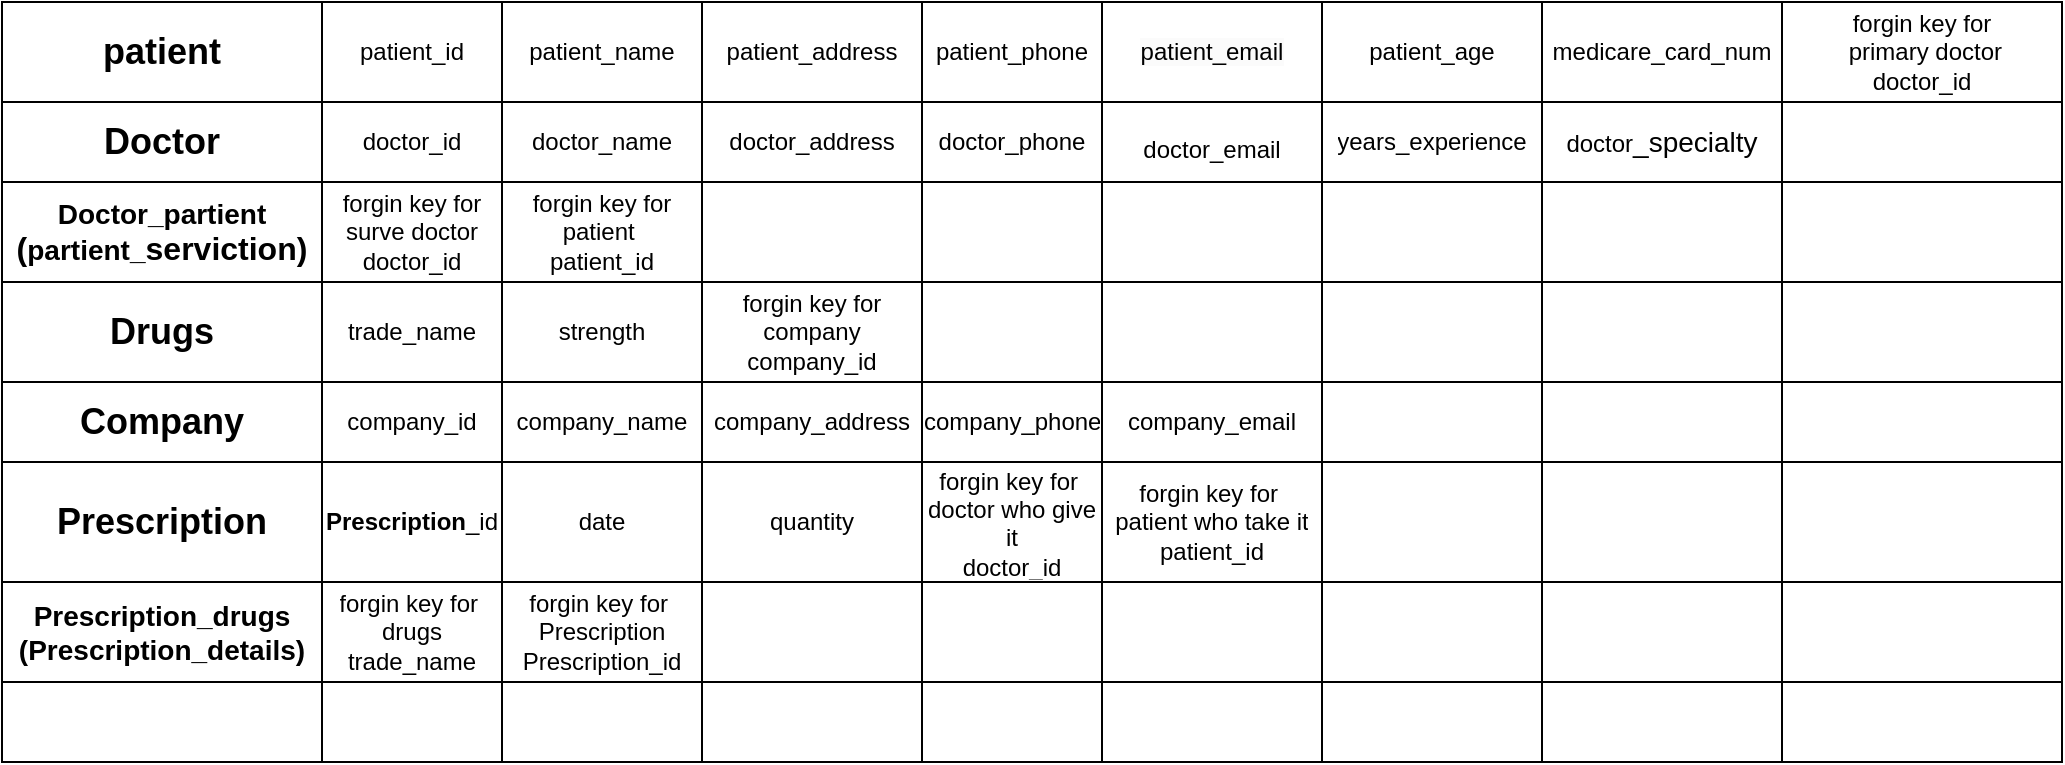 <mxfile version="24.7.10">
  <diagram name="Page-1" id="PJ_dGyBnyn_0N9HhRLzp">
    <mxGraphModel dx="1970" dy="434" grid="1" gridSize="10" guides="1" tooltips="1" connect="1" arrows="1" fold="1" page="1" pageScale="1" pageWidth="850" pageHeight="1100" math="0" shadow="0">
      <root>
        <mxCell id="0" />
        <mxCell id="1" parent="0" />
        <mxCell id="E-A1h94V2T_vc9YKNtst-1" value="" style="shape=table;startSize=0;container=1;collapsible=0;childLayout=tableLayout;" vertex="1" parent="1">
          <mxGeometry x="-90" y="110" width="1030" height="380" as="geometry" />
        </mxCell>
        <mxCell id="E-A1h94V2T_vc9YKNtst-2" value="" style="shape=tableRow;horizontal=0;startSize=0;swimlaneHead=0;swimlaneBody=0;strokeColor=inherit;top=0;left=0;bottom=0;right=0;collapsible=0;dropTarget=0;fillColor=none;points=[[0,0.5],[1,0.5]];portConstraint=eastwest;" vertex="1" parent="E-A1h94V2T_vc9YKNtst-1">
          <mxGeometry width="1030" height="50" as="geometry" />
        </mxCell>
        <mxCell id="E-A1h94V2T_vc9YKNtst-3" value="&lt;b&gt;&lt;font style=&quot;font-size: 18px;&quot;&gt;patient&lt;/font&gt;&lt;/b&gt;" style="shape=partialRectangle;html=1;whiteSpace=wrap;connectable=0;strokeColor=inherit;overflow=hidden;fillColor=none;top=0;left=0;bottom=0;right=0;pointerEvents=1;" vertex="1" parent="E-A1h94V2T_vc9YKNtst-2">
          <mxGeometry width="160" height="50" as="geometry">
            <mxRectangle width="160" height="50" as="alternateBounds" />
          </mxGeometry>
        </mxCell>
        <mxCell id="E-A1h94V2T_vc9YKNtst-4" value="patient_id" style="shape=partialRectangle;html=1;whiteSpace=wrap;connectable=0;strokeColor=inherit;overflow=hidden;fillColor=none;top=0;left=0;bottom=0;right=0;pointerEvents=1;" vertex="1" parent="E-A1h94V2T_vc9YKNtst-2">
          <mxGeometry x="160" width="90" height="50" as="geometry">
            <mxRectangle width="90" height="50" as="alternateBounds" />
          </mxGeometry>
        </mxCell>
        <mxCell id="E-A1h94V2T_vc9YKNtst-5" value="patient_name" style="shape=partialRectangle;html=1;whiteSpace=wrap;connectable=0;strokeColor=inherit;overflow=hidden;fillColor=none;top=0;left=0;bottom=0;right=0;pointerEvents=1;" vertex="1" parent="E-A1h94V2T_vc9YKNtst-2">
          <mxGeometry x="250" width="100" height="50" as="geometry">
            <mxRectangle width="100" height="50" as="alternateBounds" />
          </mxGeometry>
        </mxCell>
        <mxCell id="E-A1h94V2T_vc9YKNtst-6" value="patient_address" style="shape=partialRectangle;html=1;whiteSpace=wrap;connectable=0;strokeColor=inherit;overflow=hidden;fillColor=none;top=0;left=0;bottom=0;right=0;pointerEvents=1;" vertex="1" parent="E-A1h94V2T_vc9YKNtst-2">
          <mxGeometry x="350" width="110" height="50" as="geometry">
            <mxRectangle width="110" height="50" as="alternateBounds" />
          </mxGeometry>
        </mxCell>
        <mxCell id="E-A1h94V2T_vc9YKNtst-7" value="&lt;font style=&quot;font-size: 12px;&quot;&gt;patient_phone&lt;/font&gt;" style="shape=partialRectangle;html=1;whiteSpace=wrap;connectable=0;strokeColor=inherit;overflow=hidden;fillColor=none;top=0;left=0;bottom=0;right=0;pointerEvents=1;" vertex="1" parent="E-A1h94V2T_vc9YKNtst-2">
          <mxGeometry x="460" width="90" height="50" as="geometry">
            <mxRectangle width="90" height="50" as="alternateBounds" />
          </mxGeometry>
        </mxCell>
        <mxCell id="E-A1h94V2T_vc9YKNtst-8" value="&lt;div&gt;&lt;span style=&quot;color: rgb(0, 0, 0); font-family: Helvetica; font-size: 12px; font-style: normal; font-variant-ligatures: normal; font-variant-caps: normal; font-weight: 400; letter-spacing: normal; orphans: 2; text-align: center; text-indent: 0px; text-transform: none; widows: 2; word-spacing: 0px; -webkit-text-stroke-width: 0px; white-space: normal; background-color: rgb(251, 251, 251); text-decoration-thickness: initial; text-decoration-style: initial; text-decoration-color: initial; display: inline !important; float: none;&quot;&gt;&lt;br&gt;&lt;/span&gt;&lt;/div&gt;&lt;span style=&quot;color: rgb(0, 0, 0); font-family: Helvetica; font-size: 12px; font-style: normal; font-variant-ligatures: normal; font-variant-caps: normal; font-weight: 400; letter-spacing: normal; orphans: 2; text-align: center; text-indent: 0px; text-transform: none; widows: 2; word-spacing: 0px; -webkit-text-stroke-width: 0px; white-space: normal; background-color: rgb(251, 251, 251); text-decoration-thickness: initial; text-decoration-style: initial; text-decoration-color: initial; display: inline !important; float: none;&quot;&gt;patient_email&lt;/span&gt;&lt;div&gt;&lt;br&gt;&lt;/div&gt;" style="shape=partialRectangle;html=1;whiteSpace=wrap;connectable=0;strokeColor=inherit;overflow=hidden;fillColor=none;top=0;left=0;bottom=0;right=0;pointerEvents=1;" vertex="1" parent="E-A1h94V2T_vc9YKNtst-2">
          <mxGeometry x="550" width="110" height="50" as="geometry">
            <mxRectangle width="110" height="50" as="alternateBounds" />
          </mxGeometry>
        </mxCell>
        <mxCell id="E-A1h94V2T_vc9YKNtst-9" value="patient_age" style="shape=partialRectangle;html=1;whiteSpace=wrap;connectable=0;strokeColor=inherit;overflow=hidden;fillColor=none;top=0;left=0;bottom=0;right=0;pointerEvents=1;" vertex="1" parent="E-A1h94V2T_vc9YKNtst-2">
          <mxGeometry x="660" width="110" height="50" as="geometry">
            <mxRectangle width="110" height="50" as="alternateBounds" />
          </mxGeometry>
        </mxCell>
        <mxCell id="E-A1h94V2T_vc9YKNtst-10" value="medicare_card_num" style="shape=partialRectangle;html=1;whiteSpace=wrap;connectable=0;strokeColor=inherit;overflow=hidden;fillColor=none;top=0;left=0;bottom=0;right=0;pointerEvents=1;" vertex="1" parent="E-A1h94V2T_vc9YKNtst-2">
          <mxGeometry x="770" width="120" height="50" as="geometry">
            <mxRectangle width="120" height="50" as="alternateBounds" />
          </mxGeometry>
        </mxCell>
        <mxCell id="E-A1h94V2T_vc9YKNtst-47" value="forgin key for&lt;div&gt;&amp;nbsp;primary doctor&lt;div&gt;doctor_id&lt;/div&gt;&lt;/div&gt;" style="shape=partialRectangle;html=1;whiteSpace=wrap;connectable=0;strokeColor=inherit;overflow=hidden;fillColor=none;top=0;left=0;bottom=0;right=0;pointerEvents=1;" vertex="1" parent="E-A1h94V2T_vc9YKNtst-2">
          <mxGeometry x="890" width="140" height="50" as="geometry">
            <mxRectangle width="140" height="50" as="alternateBounds" />
          </mxGeometry>
        </mxCell>
        <mxCell id="E-A1h94V2T_vc9YKNtst-11" value="" style="shape=tableRow;horizontal=0;startSize=0;swimlaneHead=0;swimlaneBody=0;strokeColor=inherit;top=0;left=0;bottom=0;right=0;collapsible=0;dropTarget=0;fillColor=none;points=[[0,0.5],[1,0.5]];portConstraint=eastwest;" vertex="1" parent="E-A1h94V2T_vc9YKNtst-1">
          <mxGeometry y="50" width="1030" height="40" as="geometry" />
        </mxCell>
        <mxCell id="E-A1h94V2T_vc9YKNtst-12" value="&lt;font style=&quot;font-size: 18px;&quot;&gt;&lt;b&gt;Doctor&lt;/b&gt;&lt;/font&gt;" style="shape=partialRectangle;html=1;whiteSpace=wrap;connectable=0;strokeColor=inherit;overflow=hidden;fillColor=none;top=0;left=0;bottom=0;right=0;pointerEvents=1;" vertex="1" parent="E-A1h94V2T_vc9YKNtst-11">
          <mxGeometry width="160" height="40" as="geometry">
            <mxRectangle width="160" height="40" as="alternateBounds" />
          </mxGeometry>
        </mxCell>
        <mxCell id="E-A1h94V2T_vc9YKNtst-13" value="doctor_id" style="shape=partialRectangle;html=1;whiteSpace=wrap;connectable=0;strokeColor=inherit;overflow=hidden;fillColor=none;top=0;left=0;bottom=0;right=0;pointerEvents=1;" vertex="1" parent="E-A1h94V2T_vc9YKNtst-11">
          <mxGeometry x="160" width="90" height="40" as="geometry">
            <mxRectangle width="90" height="40" as="alternateBounds" />
          </mxGeometry>
        </mxCell>
        <mxCell id="E-A1h94V2T_vc9YKNtst-14" value="doctor_name" style="shape=partialRectangle;html=1;whiteSpace=wrap;connectable=0;strokeColor=inherit;overflow=hidden;fillColor=none;top=0;left=0;bottom=0;right=0;pointerEvents=1;" vertex="1" parent="E-A1h94V2T_vc9YKNtst-11">
          <mxGeometry x="250" width="100" height="40" as="geometry">
            <mxRectangle width="100" height="40" as="alternateBounds" />
          </mxGeometry>
        </mxCell>
        <mxCell id="E-A1h94V2T_vc9YKNtst-15" value="doctor_address" style="shape=partialRectangle;html=1;whiteSpace=wrap;connectable=0;strokeColor=inherit;overflow=hidden;fillColor=none;top=0;left=0;bottom=0;right=0;pointerEvents=1;" vertex="1" parent="E-A1h94V2T_vc9YKNtst-11">
          <mxGeometry x="350" width="110" height="40" as="geometry">
            <mxRectangle width="110" height="40" as="alternateBounds" />
          </mxGeometry>
        </mxCell>
        <mxCell id="E-A1h94V2T_vc9YKNtst-16" value="doctor_phone" style="shape=partialRectangle;html=1;whiteSpace=wrap;connectable=0;strokeColor=inherit;overflow=hidden;fillColor=none;top=0;left=0;bottom=0;right=0;pointerEvents=1;" vertex="1" parent="E-A1h94V2T_vc9YKNtst-11">
          <mxGeometry x="460" width="90" height="40" as="geometry">
            <mxRectangle width="90" height="40" as="alternateBounds" />
          </mxGeometry>
        </mxCell>
        <mxCell id="E-A1h94V2T_vc9YKNtst-17" value="&lt;div&gt;&lt;br&gt;&lt;/div&gt;&lt;div&gt;doctor_email&lt;div&gt;&lt;br&gt;&lt;/div&gt;&lt;/div&gt;" style="shape=partialRectangle;html=1;whiteSpace=wrap;connectable=0;strokeColor=inherit;overflow=hidden;fillColor=none;top=0;left=0;bottom=0;right=0;pointerEvents=1;" vertex="1" parent="E-A1h94V2T_vc9YKNtst-11">
          <mxGeometry x="550" width="110" height="40" as="geometry">
            <mxRectangle width="110" height="40" as="alternateBounds" />
          </mxGeometry>
        </mxCell>
        <mxCell id="E-A1h94V2T_vc9YKNtst-18" value="&lt;font style=&quot;font-size: 12px;&quot;&gt;years_experience&lt;/font&gt;" style="shape=partialRectangle;html=1;whiteSpace=wrap;connectable=0;strokeColor=inherit;overflow=hidden;fillColor=none;top=0;left=0;bottom=0;right=0;pointerEvents=1;" vertex="1" parent="E-A1h94V2T_vc9YKNtst-11">
          <mxGeometry x="660" width="110" height="40" as="geometry">
            <mxRectangle width="110" height="40" as="alternateBounds" />
          </mxGeometry>
        </mxCell>
        <mxCell id="E-A1h94V2T_vc9YKNtst-19" value="doctor&lt;span style=&quot;font-size: 14px;&quot;&gt;_specialty&lt;/span&gt;" style="shape=partialRectangle;html=1;whiteSpace=wrap;connectable=0;strokeColor=inherit;overflow=hidden;fillColor=none;top=0;left=0;bottom=0;right=0;pointerEvents=1;" vertex="1" parent="E-A1h94V2T_vc9YKNtst-11">
          <mxGeometry x="770" width="120" height="40" as="geometry">
            <mxRectangle width="120" height="40" as="alternateBounds" />
          </mxGeometry>
        </mxCell>
        <mxCell id="E-A1h94V2T_vc9YKNtst-48" style="shape=partialRectangle;html=1;whiteSpace=wrap;connectable=0;strokeColor=inherit;overflow=hidden;fillColor=none;top=0;left=0;bottom=0;right=0;pointerEvents=1;" vertex="1" parent="E-A1h94V2T_vc9YKNtst-11">
          <mxGeometry x="890" width="140" height="40" as="geometry">
            <mxRectangle width="140" height="40" as="alternateBounds" />
          </mxGeometry>
        </mxCell>
        <mxCell id="E-A1h94V2T_vc9YKNtst-20" value="" style="shape=tableRow;horizontal=0;startSize=0;swimlaneHead=0;swimlaneBody=0;strokeColor=inherit;top=0;left=0;bottom=0;right=0;collapsible=0;dropTarget=0;fillColor=none;points=[[0,0.5],[1,0.5]];portConstraint=eastwest;" vertex="1" parent="E-A1h94V2T_vc9YKNtst-1">
          <mxGeometry y="90" width="1030" height="50" as="geometry" />
        </mxCell>
        <mxCell id="E-A1h94V2T_vc9YKNtst-21" value="&lt;font style=&quot;font-size: 14px;&quot;&gt;&lt;b&gt;Doctor_partient&lt;/b&gt;&lt;/font&gt;&lt;div&gt;&lt;font size=&quot;3&quot;&gt;&lt;b&gt;(&lt;/b&gt;&lt;/font&gt;&lt;b style=&quot;background-color: initial; font-size: 14px;&quot;&gt;partient&lt;/b&gt;&lt;b style=&quot;background-color: initial; font-size: 14px;&quot;&gt;_&lt;/b&gt;&lt;b style=&quot;background-color: initial; font-size: medium;&quot;&gt;serviction&lt;/b&gt;&lt;b style=&quot;background-color: initial; font-size: medium;&quot;&gt;)&lt;/b&gt;&lt;/div&gt;" style="shape=partialRectangle;html=1;whiteSpace=wrap;connectable=0;strokeColor=inherit;overflow=hidden;fillColor=none;top=0;left=0;bottom=0;right=0;pointerEvents=1;" vertex="1" parent="E-A1h94V2T_vc9YKNtst-20">
          <mxGeometry width="160" height="50" as="geometry">
            <mxRectangle width="160" height="50" as="alternateBounds" />
          </mxGeometry>
        </mxCell>
        <mxCell id="E-A1h94V2T_vc9YKNtst-22" value="forgin key for surve doctor&lt;div&gt;doctor_id&lt;/div&gt;" style="shape=partialRectangle;html=1;whiteSpace=wrap;connectable=0;strokeColor=inherit;overflow=hidden;fillColor=none;top=0;left=0;bottom=0;right=0;pointerEvents=1;" vertex="1" parent="E-A1h94V2T_vc9YKNtst-20">
          <mxGeometry x="160" width="90" height="50" as="geometry">
            <mxRectangle width="90" height="50" as="alternateBounds" />
          </mxGeometry>
        </mxCell>
        <mxCell id="E-A1h94V2T_vc9YKNtst-23" value="forgin key for&lt;div&gt;patient&amp;nbsp;&lt;div&gt;patient_id&lt;/div&gt;&lt;/div&gt;" style="shape=partialRectangle;html=1;whiteSpace=wrap;connectable=0;strokeColor=inherit;overflow=hidden;fillColor=none;top=0;left=0;bottom=0;right=0;pointerEvents=1;" vertex="1" parent="E-A1h94V2T_vc9YKNtst-20">
          <mxGeometry x="250" width="100" height="50" as="geometry">
            <mxRectangle width="100" height="50" as="alternateBounds" />
          </mxGeometry>
        </mxCell>
        <mxCell id="E-A1h94V2T_vc9YKNtst-24" value="" style="shape=partialRectangle;html=1;whiteSpace=wrap;connectable=0;strokeColor=inherit;overflow=hidden;fillColor=none;top=0;left=0;bottom=0;right=0;pointerEvents=1;" vertex="1" parent="E-A1h94V2T_vc9YKNtst-20">
          <mxGeometry x="350" width="110" height="50" as="geometry">
            <mxRectangle width="110" height="50" as="alternateBounds" />
          </mxGeometry>
        </mxCell>
        <mxCell id="E-A1h94V2T_vc9YKNtst-25" value="" style="shape=partialRectangle;html=1;whiteSpace=wrap;connectable=0;strokeColor=inherit;overflow=hidden;fillColor=none;top=0;left=0;bottom=0;right=0;pointerEvents=1;" vertex="1" parent="E-A1h94V2T_vc9YKNtst-20">
          <mxGeometry x="460" width="90" height="50" as="geometry">
            <mxRectangle width="90" height="50" as="alternateBounds" />
          </mxGeometry>
        </mxCell>
        <mxCell id="E-A1h94V2T_vc9YKNtst-26" value="" style="shape=partialRectangle;html=1;whiteSpace=wrap;connectable=0;strokeColor=inherit;overflow=hidden;fillColor=none;top=0;left=0;bottom=0;right=0;pointerEvents=1;" vertex="1" parent="E-A1h94V2T_vc9YKNtst-20">
          <mxGeometry x="550" width="110" height="50" as="geometry">
            <mxRectangle width="110" height="50" as="alternateBounds" />
          </mxGeometry>
        </mxCell>
        <mxCell id="E-A1h94V2T_vc9YKNtst-27" value="" style="shape=partialRectangle;html=1;whiteSpace=wrap;connectable=0;strokeColor=inherit;overflow=hidden;fillColor=none;top=0;left=0;bottom=0;right=0;pointerEvents=1;" vertex="1" parent="E-A1h94V2T_vc9YKNtst-20">
          <mxGeometry x="660" width="110" height="50" as="geometry">
            <mxRectangle width="110" height="50" as="alternateBounds" />
          </mxGeometry>
        </mxCell>
        <mxCell id="E-A1h94V2T_vc9YKNtst-28" value="" style="shape=partialRectangle;html=1;whiteSpace=wrap;connectable=0;strokeColor=inherit;overflow=hidden;fillColor=none;top=0;left=0;bottom=0;right=0;pointerEvents=1;" vertex="1" parent="E-A1h94V2T_vc9YKNtst-20">
          <mxGeometry x="770" width="120" height="50" as="geometry">
            <mxRectangle width="120" height="50" as="alternateBounds" />
          </mxGeometry>
        </mxCell>
        <mxCell id="E-A1h94V2T_vc9YKNtst-49" style="shape=partialRectangle;html=1;whiteSpace=wrap;connectable=0;strokeColor=inherit;overflow=hidden;fillColor=none;top=0;left=0;bottom=0;right=0;pointerEvents=1;" vertex="1" parent="E-A1h94V2T_vc9YKNtst-20">
          <mxGeometry x="890" width="140" height="50" as="geometry">
            <mxRectangle width="140" height="50" as="alternateBounds" />
          </mxGeometry>
        </mxCell>
        <mxCell id="E-A1h94V2T_vc9YKNtst-29" value="" style="shape=tableRow;horizontal=0;startSize=0;swimlaneHead=0;swimlaneBody=0;strokeColor=inherit;top=0;left=0;bottom=0;right=0;collapsible=0;dropTarget=0;fillColor=none;points=[[0,0.5],[1,0.5]];portConstraint=eastwest;" vertex="1" parent="E-A1h94V2T_vc9YKNtst-1">
          <mxGeometry y="140" width="1030" height="50" as="geometry" />
        </mxCell>
        <mxCell id="E-A1h94V2T_vc9YKNtst-30" value="&lt;font style=&quot;font-size: 18px;&quot;&gt;&lt;b&gt;Drugs&lt;/b&gt;&lt;/font&gt;" style="shape=partialRectangle;html=1;whiteSpace=wrap;connectable=0;strokeColor=inherit;overflow=hidden;fillColor=none;top=0;left=0;bottom=0;right=0;pointerEvents=1;" vertex="1" parent="E-A1h94V2T_vc9YKNtst-29">
          <mxGeometry width="160" height="50" as="geometry">
            <mxRectangle width="160" height="50" as="alternateBounds" />
          </mxGeometry>
        </mxCell>
        <mxCell id="E-A1h94V2T_vc9YKNtst-31" value="&lt;font style=&quot;font-size: 12px;&quot;&gt;trade_name&lt;/font&gt;" style="shape=partialRectangle;html=1;whiteSpace=wrap;connectable=0;strokeColor=inherit;overflow=hidden;fillColor=none;top=0;left=0;bottom=0;right=0;pointerEvents=1;" vertex="1" parent="E-A1h94V2T_vc9YKNtst-29">
          <mxGeometry x="160" width="90" height="50" as="geometry">
            <mxRectangle width="90" height="50" as="alternateBounds" />
          </mxGeometry>
        </mxCell>
        <mxCell id="E-A1h94V2T_vc9YKNtst-32" value="&lt;font style=&quot;font-size: 12px;&quot;&gt;strength&lt;/font&gt;" style="shape=partialRectangle;html=1;whiteSpace=wrap;connectable=0;strokeColor=inherit;overflow=hidden;fillColor=none;top=0;left=0;bottom=0;right=0;pointerEvents=1;" vertex="1" parent="E-A1h94V2T_vc9YKNtst-29">
          <mxGeometry x="250" width="100" height="50" as="geometry">
            <mxRectangle width="100" height="50" as="alternateBounds" />
          </mxGeometry>
        </mxCell>
        <mxCell id="E-A1h94V2T_vc9YKNtst-33" value="forgin key for&lt;div&gt;company&lt;div&gt;company_id&lt;br&gt;&lt;/div&gt;&lt;/div&gt;" style="shape=partialRectangle;html=1;whiteSpace=wrap;connectable=0;strokeColor=inherit;overflow=hidden;fillColor=none;top=0;left=0;bottom=0;right=0;pointerEvents=1;" vertex="1" parent="E-A1h94V2T_vc9YKNtst-29">
          <mxGeometry x="350" width="110" height="50" as="geometry">
            <mxRectangle width="110" height="50" as="alternateBounds" />
          </mxGeometry>
        </mxCell>
        <mxCell id="E-A1h94V2T_vc9YKNtst-34" value="" style="shape=partialRectangle;html=1;whiteSpace=wrap;connectable=0;strokeColor=inherit;overflow=hidden;fillColor=none;top=0;left=0;bottom=0;right=0;pointerEvents=1;" vertex="1" parent="E-A1h94V2T_vc9YKNtst-29">
          <mxGeometry x="460" width="90" height="50" as="geometry">
            <mxRectangle width="90" height="50" as="alternateBounds" />
          </mxGeometry>
        </mxCell>
        <mxCell id="E-A1h94V2T_vc9YKNtst-35" value="" style="shape=partialRectangle;html=1;whiteSpace=wrap;connectable=0;strokeColor=inherit;overflow=hidden;fillColor=none;top=0;left=0;bottom=0;right=0;pointerEvents=1;" vertex="1" parent="E-A1h94V2T_vc9YKNtst-29">
          <mxGeometry x="550" width="110" height="50" as="geometry">
            <mxRectangle width="110" height="50" as="alternateBounds" />
          </mxGeometry>
        </mxCell>
        <mxCell id="E-A1h94V2T_vc9YKNtst-36" value="" style="shape=partialRectangle;html=1;whiteSpace=wrap;connectable=0;strokeColor=inherit;overflow=hidden;fillColor=none;top=0;left=0;bottom=0;right=0;pointerEvents=1;" vertex="1" parent="E-A1h94V2T_vc9YKNtst-29">
          <mxGeometry x="660" width="110" height="50" as="geometry">
            <mxRectangle width="110" height="50" as="alternateBounds" />
          </mxGeometry>
        </mxCell>
        <mxCell id="E-A1h94V2T_vc9YKNtst-37" value="" style="shape=partialRectangle;html=1;whiteSpace=wrap;connectable=0;strokeColor=inherit;overflow=hidden;fillColor=none;top=0;left=0;bottom=0;right=0;pointerEvents=1;" vertex="1" parent="E-A1h94V2T_vc9YKNtst-29">
          <mxGeometry x="770" width="120" height="50" as="geometry">
            <mxRectangle width="120" height="50" as="alternateBounds" />
          </mxGeometry>
        </mxCell>
        <mxCell id="E-A1h94V2T_vc9YKNtst-50" style="shape=partialRectangle;html=1;whiteSpace=wrap;connectable=0;strokeColor=inherit;overflow=hidden;fillColor=none;top=0;left=0;bottom=0;right=0;pointerEvents=1;" vertex="1" parent="E-A1h94V2T_vc9YKNtst-29">
          <mxGeometry x="890" width="140" height="50" as="geometry">
            <mxRectangle width="140" height="50" as="alternateBounds" />
          </mxGeometry>
        </mxCell>
        <mxCell id="E-A1h94V2T_vc9YKNtst-62" style="shape=tableRow;horizontal=0;startSize=0;swimlaneHead=0;swimlaneBody=0;strokeColor=inherit;top=0;left=0;bottom=0;right=0;collapsible=0;dropTarget=0;fillColor=none;points=[[0,0.5],[1,0.5]];portConstraint=eastwest;" vertex="1" parent="E-A1h94V2T_vc9YKNtst-1">
          <mxGeometry y="190" width="1030" height="40" as="geometry" />
        </mxCell>
        <mxCell id="E-A1h94V2T_vc9YKNtst-63" value="&lt;span style=&quot;font-size: 18px;&quot;&gt;&lt;b&gt;Company&lt;/b&gt;&lt;/span&gt;" style="shape=partialRectangle;html=1;whiteSpace=wrap;connectable=0;strokeColor=inherit;overflow=hidden;fillColor=none;top=0;left=0;bottom=0;right=0;pointerEvents=1;" vertex="1" parent="E-A1h94V2T_vc9YKNtst-62">
          <mxGeometry width="160" height="40" as="geometry">
            <mxRectangle width="160" height="40" as="alternateBounds" />
          </mxGeometry>
        </mxCell>
        <mxCell id="E-A1h94V2T_vc9YKNtst-64" value="&lt;font style=&quot;font-size: 12px;&quot;&gt;company_id&lt;/font&gt;" style="shape=partialRectangle;html=1;whiteSpace=wrap;connectable=0;strokeColor=inherit;overflow=hidden;fillColor=none;top=0;left=0;bottom=0;right=0;pointerEvents=1;" vertex="1" parent="E-A1h94V2T_vc9YKNtst-62">
          <mxGeometry x="160" width="90" height="40" as="geometry">
            <mxRectangle width="90" height="40" as="alternateBounds" />
          </mxGeometry>
        </mxCell>
        <mxCell id="E-A1h94V2T_vc9YKNtst-65" value="&lt;font style=&quot;font-size: 12px;&quot;&gt;company_name&lt;/font&gt;" style="shape=partialRectangle;html=1;whiteSpace=wrap;connectable=0;strokeColor=inherit;overflow=hidden;fillColor=none;top=0;left=0;bottom=0;right=0;pointerEvents=1;" vertex="1" parent="E-A1h94V2T_vc9YKNtst-62">
          <mxGeometry x="250" width="100" height="40" as="geometry">
            <mxRectangle width="100" height="40" as="alternateBounds" />
          </mxGeometry>
        </mxCell>
        <mxCell id="E-A1h94V2T_vc9YKNtst-66" value="&lt;font style=&quot;font-size: 12px;&quot;&gt;company_address&lt;/font&gt;" style="shape=partialRectangle;html=1;whiteSpace=wrap;connectable=0;strokeColor=inherit;overflow=hidden;fillColor=none;top=0;left=0;bottom=0;right=0;pointerEvents=1;" vertex="1" parent="E-A1h94V2T_vc9YKNtst-62">
          <mxGeometry x="350" width="110" height="40" as="geometry">
            <mxRectangle width="110" height="40" as="alternateBounds" />
          </mxGeometry>
        </mxCell>
        <mxCell id="E-A1h94V2T_vc9YKNtst-67" value="&lt;font style=&quot;font-size: 12px;&quot;&gt;company_phone&lt;/font&gt;" style="shape=partialRectangle;html=1;whiteSpace=wrap;connectable=0;strokeColor=inherit;overflow=hidden;fillColor=none;top=0;left=0;bottom=0;right=0;pointerEvents=1;" vertex="1" parent="E-A1h94V2T_vc9YKNtst-62">
          <mxGeometry x="460" width="90" height="40" as="geometry">
            <mxRectangle width="90" height="40" as="alternateBounds" />
          </mxGeometry>
        </mxCell>
        <mxCell id="E-A1h94V2T_vc9YKNtst-68" value="&lt;font style=&quot;font-size: 12px;&quot;&gt;company_email&lt;/font&gt;" style="shape=partialRectangle;html=1;whiteSpace=wrap;connectable=0;strokeColor=inherit;overflow=hidden;fillColor=none;top=0;left=0;bottom=0;right=0;pointerEvents=1;" vertex="1" parent="E-A1h94V2T_vc9YKNtst-62">
          <mxGeometry x="550" width="110" height="40" as="geometry">
            <mxRectangle width="110" height="40" as="alternateBounds" />
          </mxGeometry>
        </mxCell>
        <mxCell id="E-A1h94V2T_vc9YKNtst-69" style="shape=partialRectangle;html=1;whiteSpace=wrap;connectable=0;strokeColor=inherit;overflow=hidden;fillColor=none;top=0;left=0;bottom=0;right=0;pointerEvents=1;" vertex="1" parent="E-A1h94V2T_vc9YKNtst-62">
          <mxGeometry x="660" width="110" height="40" as="geometry">
            <mxRectangle width="110" height="40" as="alternateBounds" />
          </mxGeometry>
        </mxCell>
        <mxCell id="E-A1h94V2T_vc9YKNtst-70" style="shape=partialRectangle;html=1;whiteSpace=wrap;connectable=0;strokeColor=inherit;overflow=hidden;fillColor=none;top=0;left=0;bottom=0;right=0;pointerEvents=1;" vertex="1" parent="E-A1h94V2T_vc9YKNtst-62">
          <mxGeometry x="770" width="120" height="40" as="geometry">
            <mxRectangle width="120" height="40" as="alternateBounds" />
          </mxGeometry>
        </mxCell>
        <mxCell id="E-A1h94V2T_vc9YKNtst-71" style="shape=partialRectangle;html=1;whiteSpace=wrap;connectable=0;strokeColor=inherit;overflow=hidden;fillColor=none;top=0;left=0;bottom=0;right=0;pointerEvents=1;" vertex="1" parent="E-A1h94V2T_vc9YKNtst-62">
          <mxGeometry x="890" width="140" height="40" as="geometry">
            <mxRectangle width="140" height="40" as="alternateBounds" />
          </mxGeometry>
        </mxCell>
        <mxCell id="E-A1h94V2T_vc9YKNtst-52" style="shape=tableRow;horizontal=0;startSize=0;swimlaneHead=0;swimlaneBody=0;strokeColor=inherit;top=0;left=0;bottom=0;right=0;collapsible=0;dropTarget=0;fillColor=none;points=[[0,0.5],[1,0.5]];portConstraint=eastwest;" vertex="1" parent="E-A1h94V2T_vc9YKNtst-1">
          <mxGeometry y="230" width="1030" height="60" as="geometry" />
        </mxCell>
        <mxCell id="E-A1h94V2T_vc9YKNtst-53" value="&lt;span style=&quot;font-size: 18px;&quot;&gt;&lt;b&gt;Prescription&lt;/b&gt;&lt;/span&gt;" style="shape=partialRectangle;html=1;whiteSpace=wrap;connectable=0;strokeColor=inherit;overflow=hidden;fillColor=none;top=0;left=0;bottom=0;right=0;pointerEvents=1;" vertex="1" parent="E-A1h94V2T_vc9YKNtst-52">
          <mxGeometry width="160" height="60" as="geometry">
            <mxRectangle width="160" height="60" as="alternateBounds" />
          </mxGeometry>
        </mxCell>
        <mxCell id="E-A1h94V2T_vc9YKNtst-54" value="&lt;font style=&quot;font-size: 12px;&quot;&gt;&lt;b style=&quot;&quot;&gt;Prescription&lt;/b&gt;_id&lt;/font&gt;" style="shape=partialRectangle;html=1;whiteSpace=wrap;connectable=0;strokeColor=inherit;overflow=hidden;fillColor=none;top=0;left=0;bottom=0;right=0;pointerEvents=1;" vertex="1" parent="E-A1h94V2T_vc9YKNtst-52">
          <mxGeometry x="160" width="90" height="60" as="geometry">
            <mxRectangle width="90" height="60" as="alternateBounds" />
          </mxGeometry>
        </mxCell>
        <mxCell id="E-A1h94V2T_vc9YKNtst-55" value="date" style="shape=partialRectangle;html=1;whiteSpace=wrap;connectable=0;strokeColor=inherit;overflow=hidden;fillColor=none;top=0;left=0;bottom=0;right=0;pointerEvents=1;" vertex="1" parent="E-A1h94V2T_vc9YKNtst-52">
          <mxGeometry x="250" width="100" height="60" as="geometry">
            <mxRectangle width="100" height="60" as="alternateBounds" />
          </mxGeometry>
        </mxCell>
        <mxCell id="E-A1h94V2T_vc9YKNtst-56" value="quantity" style="shape=partialRectangle;html=1;whiteSpace=wrap;connectable=0;strokeColor=inherit;overflow=hidden;fillColor=none;top=0;left=0;bottom=0;right=0;pointerEvents=1;" vertex="1" parent="E-A1h94V2T_vc9YKNtst-52">
          <mxGeometry x="350" width="110" height="60" as="geometry">
            <mxRectangle width="110" height="60" as="alternateBounds" />
          </mxGeometry>
        </mxCell>
        <mxCell id="E-A1h94V2T_vc9YKNtst-57" value="forgin key for&amp;nbsp;&lt;div&gt;doctor who give it&lt;div&gt;doctor_id&lt;/div&gt;&lt;/div&gt;" style="shape=partialRectangle;html=1;whiteSpace=wrap;connectable=0;strokeColor=inherit;overflow=hidden;fillColor=none;top=0;left=0;bottom=0;right=0;pointerEvents=1;" vertex="1" parent="E-A1h94V2T_vc9YKNtst-52">
          <mxGeometry x="460" width="90" height="60" as="geometry">
            <mxRectangle width="90" height="60" as="alternateBounds" />
          </mxGeometry>
        </mxCell>
        <mxCell id="E-A1h94V2T_vc9YKNtst-58" value="forgin key for&amp;nbsp;&lt;div&gt;patient who take it&lt;div&gt;patient_id&lt;br&gt;&lt;/div&gt;&lt;/div&gt;" style="shape=partialRectangle;html=1;whiteSpace=wrap;connectable=0;strokeColor=inherit;overflow=hidden;fillColor=none;top=0;left=0;bottom=0;right=0;pointerEvents=1;" vertex="1" parent="E-A1h94V2T_vc9YKNtst-52">
          <mxGeometry x="550" width="110" height="60" as="geometry">
            <mxRectangle width="110" height="60" as="alternateBounds" />
          </mxGeometry>
        </mxCell>
        <mxCell id="E-A1h94V2T_vc9YKNtst-59" style="shape=partialRectangle;html=1;whiteSpace=wrap;connectable=0;strokeColor=inherit;overflow=hidden;fillColor=none;top=0;left=0;bottom=0;right=0;pointerEvents=1;" vertex="1" parent="E-A1h94V2T_vc9YKNtst-52">
          <mxGeometry x="660" width="110" height="60" as="geometry">
            <mxRectangle width="110" height="60" as="alternateBounds" />
          </mxGeometry>
        </mxCell>
        <mxCell id="E-A1h94V2T_vc9YKNtst-60" style="shape=partialRectangle;html=1;whiteSpace=wrap;connectable=0;strokeColor=inherit;overflow=hidden;fillColor=none;top=0;left=0;bottom=0;right=0;pointerEvents=1;" vertex="1" parent="E-A1h94V2T_vc9YKNtst-52">
          <mxGeometry x="770" width="120" height="60" as="geometry">
            <mxRectangle width="120" height="60" as="alternateBounds" />
          </mxGeometry>
        </mxCell>
        <mxCell id="E-A1h94V2T_vc9YKNtst-61" style="shape=partialRectangle;html=1;whiteSpace=wrap;connectable=0;strokeColor=inherit;overflow=hidden;fillColor=none;top=0;left=0;bottom=0;right=0;pointerEvents=1;" vertex="1" parent="E-A1h94V2T_vc9YKNtst-52">
          <mxGeometry x="890" width="140" height="60" as="geometry">
            <mxRectangle width="140" height="60" as="alternateBounds" />
          </mxGeometry>
        </mxCell>
        <mxCell id="E-A1h94V2T_vc9YKNtst-38" value="" style="shape=tableRow;horizontal=0;startSize=0;swimlaneHead=0;swimlaneBody=0;strokeColor=inherit;top=0;left=0;bottom=0;right=0;collapsible=0;dropTarget=0;fillColor=none;points=[[0,0.5],[1,0.5]];portConstraint=eastwest;" vertex="1" parent="E-A1h94V2T_vc9YKNtst-1">
          <mxGeometry y="290" width="1030" height="50" as="geometry" />
        </mxCell>
        <mxCell id="E-A1h94V2T_vc9YKNtst-39" value="&lt;b style=&quot;&quot;&gt;&lt;font style=&quot;font-size: 14px;&quot;&gt;Prescription_drugs&lt;/font&gt;&lt;/b&gt;&lt;div&gt;&lt;b&gt;&lt;font style=&quot;font-size: 14px;&quot;&gt;(Prescription_details)&lt;/font&gt;&lt;/b&gt;&lt;b style=&quot;&quot;&gt;&lt;font style=&quot;font-size: 14px;&quot;&gt;&lt;br&gt;&lt;/font&gt;&lt;/b&gt;&lt;/div&gt;" style="shape=partialRectangle;html=1;whiteSpace=wrap;connectable=0;strokeColor=inherit;overflow=hidden;fillColor=none;top=0;left=0;bottom=0;right=0;pointerEvents=1;" vertex="1" parent="E-A1h94V2T_vc9YKNtst-38">
          <mxGeometry width="160" height="50" as="geometry">
            <mxRectangle width="160" height="50" as="alternateBounds" />
          </mxGeometry>
        </mxCell>
        <mxCell id="E-A1h94V2T_vc9YKNtst-40" value="forgin key for&amp;nbsp;&lt;div&gt;drugs&lt;br&gt;&lt;div&gt;trade_name&lt;br&gt;&lt;/div&gt;&lt;/div&gt;" style="shape=partialRectangle;html=1;whiteSpace=wrap;connectable=0;strokeColor=inherit;overflow=hidden;fillColor=none;top=0;left=0;bottom=0;right=0;pointerEvents=1;" vertex="1" parent="E-A1h94V2T_vc9YKNtst-38">
          <mxGeometry x="160" width="90" height="50" as="geometry">
            <mxRectangle width="90" height="50" as="alternateBounds" />
          </mxGeometry>
        </mxCell>
        <mxCell id="E-A1h94V2T_vc9YKNtst-41" value="&lt;font style=&quot;font-size: 12px;&quot;&gt;forgin key for&amp;nbsp;&lt;/font&gt;&lt;div&gt;&lt;font style=&quot;font-size: 12px;&quot;&gt;Prescription&lt;br&gt;&lt;/font&gt;&lt;div&gt;&lt;font style=&quot;font-size: 12px;&quot;&gt;Prescription_id&lt;/font&gt;&lt;br&gt;&lt;/div&gt;&lt;/div&gt;" style="shape=partialRectangle;html=1;whiteSpace=wrap;connectable=0;strokeColor=inherit;overflow=hidden;fillColor=none;top=0;left=0;bottom=0;right=0;pointerEvents=1;" vertex="1" parent="E-A1h94V2T_vc9YKNtst-38">
          <mxGeometry x="250" width="100" height="50" as="geometry">
            <mxRectangle width="100" height="50" as="alternateBounds" />
          </mxGeometry>
        </mxCell>
        <mxCell id="E-A1h94V2T_vc9YKNtst-42" value="" style="shape=partialRectangle;html=1;whiteSpace=wrap;connectable=0;strokeColor=inherit;overflow=hidden;fillColor=none;top=0;left=0;bottom=0;right=0;pointerEvents=1;" vertex="1" parent="E-A1h94V2T_vc9YKNtst-38">
          <mxGeometry x="350" width="110" height="50" as="geometry">
            <mxRectangle width="110" height="50" as="alternateBounds" />
          </mxGeometry>
        </mxCell>
        <mxCell id="E-A1h94V2T_vc9YKNtst-43" value="" style="shape=partialRectangle;html=1;whiteSpace=wrap;connectable=0;strokeColor=inherit;overflow=hidden;fillColor=none;top=0;left=0;bottom=0;right=0;pointerEvents=1;" vertex="1" parent="E-A1h94V2T_vc9YKNtst-38">
          <mxGeometry x="460" width="90" height="50" as="geometry">
            <mxRectangle width="90" height="50" as="alternateBounds" />
          </mxGeometry>
        </mxCell>
        <mxCell id="E-A1h94V2T_vc9YKNtst-44" value="" style="shape=partialRectangle;html=1;whiteSpace=wrap;connectable=0;strokeColor=inherit;overflow=hidden;fillColor=none;top=0;left=0;bottom=0;right=0;pointerEvents=1;" vertex="1" parent="E-A1h94V2T_vc9YKNtst-38">
          <mxGeometry x="550" width="110" height="50" as="geometry">
            <mxRectangle width="110" height="50" as="alternateBounds" />
          </mxGeometry>
        </mxCell>
        <mxCell id="E-A1h94V2T_vc9YKNtst-45" value="" style="shape=partialRectangle;html=1;whiteSpace=wrap;connectable=0;strokeColor=inherit;overflow=hidden;fillColor=none;top=0;left=0;bottom=0;right=0;pointerEvents=1;" vertex="1" parent="E-A1h94V2T_vc9YKNtst-38">
          <mxGeometry x="660" width="110" height="50" as="geometry">
            <mxRectangle width="110" height="50" as="alternateBounds" />
          </mxGeometry>
        </mxCell>
        <mxCell id="E-A1h94V2T_vc9YKNtst-46" value="" style="shape=partialRectangle;html=1;whiteSpace=wrap;connectable=0;strokeColor=inherit;overflow=hidden;fillColor=none;top=0;left=0;bottom=0;right=0;pointerEvents=1;" vertex="1" parent="E-A1h94V2T_vc9YKNtst-38">
          <mxGeometry x="770" width="120" height="50" as="geometry">
            <mxRectangle width="120" height="50" as="alternateBounds" />
          </mxGeometry>
        </mxCell>
        <mxCell id="E-A1h94V2T_vc9YKNtst-51" style="shape=partialRectangle;html=1;whiteSpace=wrap;connectable=0;strokeColor=inherit;overflow=hidden;fillColor=none;top=0;left=0;bottom=0;right=0;pointerEvents=1;" vertex="1" parent="E-A1h94V2T_vc9YKNtst-38">
          <mxGeometry x="890" width="140" height="50" as="geometry">
            <mxRectangle width="140" height="50" as="alternateBounds" />
          </mxGeometry>
        </mxCell>
        <mxCell id="E-A1h94V2T_vc9YKNtst-72" style="shape=tableRow;horizontal=0;startSize=0;swimlaneHead=0;swimlaneBody=0;strokeColor=inherit;top=0;left=0;bottom=0;right=0;collapsible=0;dropTarget=0;fillColor=none;points=[[0,0.5],[1,0.5]];portConstraint=eastwest;" vertex="1" parent="E-A1h94V2T_vc9YKNtst-1">
          <mxGeometry y="340" width="1030" height="40" as="geometry" />
        </mxCell>
        <mxCell id="E-A1h94V2T_vc9YKNtst-73" style="shape=partialRectangle;html=1;whiteSpace=wrap;connectable=0;strokeColor=inherit;overflow=hidden;fillColor=none;top=0;left=0;bottom=0;right=0;pointerEvents=1;" vertex="1" parent="E-A1h94V2T_vc9YKNtst-72">
          <mxGeometry width="160" height="40" as="geometry">
            <mxRectangle width="160" height="40" as="alternateBounds" />
          </mxGeometry>
        </mxCell>
        <mxCell id="E-A1h94V2T_vc9YKNtst-74" style="shape=partialRectangle;html=1;whiteSpace=wrap;connectable=0;strokeColor=inherit;overflow=hidden;fillColor=none;top=0;left=0;bottom=0;right=0;pointerEvents=1;" vertex="1" parent="E-A1h94V2T_vc9YKNtst-72">
          <mxGeometry x="160" width="90" height="40" as="geometry">
            <mxRectangle width="90" height="40" as="alternateBounds" />
          </mxGeometry>
        </mxCell>
        <mxCell id="E-A1h94V2T_vc9YKNtst-75" style="shape=partialRectangle;html=1;whiteSpace=wrap;connectable=0;strokeColor=inherit;overflow=hidden;fillColor=none;top=0;left=0;bottom=0;right=0;pointerEvents=1;" vertex="1" parent="E-A1h94V2T_vc9YKNtst-72">
          <mxGeometry x="250" width="100" height="40" as="geometry">
            <mxRectangle width="100" height="40" as="alternateBounds" />
          </mxGeometry>
        </mxCell>
        <mxCell id="E-A1h94V2T_vc9YKNtst-76" style="shape=partialRectangle;html=1;whiteSpace=wrap;connectable=0;strokeColor=inherit;overflow=hidden;fillColor=none;top=0;left=0;bottom=0;right=0;pointerEvents=1;" vertex="1" parent="E-A1h94V2T_vc9YKNtst-72">
          <mxGeometry x="350" width="110" height="40" as="geometry">
            <mxRectangle width="110" height="40" as="alternateBounds" />
          </mxGeometry>
        </mxCell>
        <mxCell id="E-A1h94V2T_vc9YKNtst-77" style="shape=partialRectangle;html=1;whiteSpace=wrap;connectable=0;strokeColor=inherit;overflow=hidden;fillColor=none;top=0;left=0;bottom=0;right=0;pointerEvents=1;" vertex="1" parent="E-A1h94V2T_vc9YKNtst-72">
          <mxGeometry x="460" width="90" height="40" as="geometry">
            <mxRectangle width="90" height="40" as="alternateBounds" />
          </mxGeometry>
        </mxCell>
        <mxCell id="E-A1h94V2T_vc9YKNtst-78" style="shape=partialRectangle;html=1;whiteSpace=wrap;connectable=0;strokeColor=inherit;overflow=hidden;fillColor=none;top=0;left=0;bottom=0;right=0;pointerEvents=1;" vertex="1" parent="E-A1h94V2T_vc9YKNtst-72">
          <mxGeometry x="550" width="110" height="40" as="geometry">
            <mxRectangle width="110" height="40" as="alternateBounds" />
          </mxGeometry>
        </mxCell>
        <mxCell id="E-A1h94V2T_vc9YKNtst-79" style="shape=partialRectangle;html=1;whiteSpace=wrap;connectable=0;strokeColor=inherit;overflow=hidden;fillColor=none;top=0;left=0;bottom=0;right=0;pointerEvents=1;" vertex="1" parent="E-A1h94V2T_vc9YKNtst-72">
          <mxGeometry x="660" width="110" height="40" as="geometry">
            <mxRectangle width="110" height="40" as="alternateBounds" />
          </mxGeometry>
        </mxCell>
        <mxCell id="E-A1h94V2T_vc9YKNtst-80" style="shape=partialRectangle;html=1;whiteSpace=wrap;connectable=0;strokeColor=inherit;overflow=hidden;fillColor=none;top=0;left=0;bottom=0;right=0;pointerEvents=1;" vertex="1" parent="E-A1h94V2T_vc9YKNtst-72">
          <mxGeometry x="770" width="120" height="40" as="geometry">
            <mxRectangle width="120" height="40" as="alternateBounds" />
          </mxGeometry>
        </mxCell>
        <mxCell id="E-A1h94V2T_vc9YKNtst-81" style="shape=partialRectangle;html=1;whiteSpace=wrap;connectable=0;strokeColor=inherit;overflow=hidden;fillColor=none;top=0;left=0;bottom=0;right=0;pointerEvents=1;" vertex="1" parent="E-A1h94V2T_vc9YKNtst-72">
          <mxGeometry x="890" width="140" height="40" as="geometry">
            <mxRectangle width="140" height="40" as="alternateBounds" />
          </mxGeometry>
        </mxCell>
      </root>
    </mxGraphModel>
  </diagram>
</mxfile>
